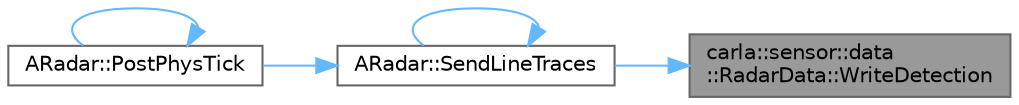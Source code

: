 digraph "carla::sensor::data::RadarData::WriteDetection"
{
 // INTERACTIVE_SVG=YES
 // LATEX_PDF_SIZE
  bgcolor="transparent";
  edge [fontname=Helvetica,fontsize=10,labelfontname=Helvetica,labelfontsize=10];
  node [fontname=Helvetica,fontsize=10,shape=box,height=0.2,width=0.4];
  rankdir="RL";
  Node1 [id="Node000001",label="carla::sensor::data\l::RadarData::WriteDetection",height=0.2,width=0.4,color="gray40", fillcolor="grey60", style="filled", fontcolor="black",tooltip="Adds a new detection."];
  Node1 -> Node2 [id="edge1_Node000001_Node000002",dir="back",color="steelblue1",style="solid",tooltip=" "];
  Node2 [id="Node000002",label="ARadar::SendLineTraces",height=0.2,width=0.4,color="grey40", fillcolor="white", style="filled",URL="$d9/d27/classARadar.html#a63bf9a00a351065e212a7cd5d3dfd9cf",tooltip=" "];
  Node2 -> Node3 [id="edge2_Node000002_Node000003",dir="back",color="steelblue1",style="solid",tooltip=" "];
  Node3 [id="Node000003",label="ARadar::PostPhysTick",height=0.2,width=0.4,color="grey40", fillcolor="white", style="filled",URL="$d9/d27/classARadar.html#a74d20d2ceebe97b11e8fc12aa8d20d0b",tooltip=" "];
  Node3 -> Node3 [id="edge3_Node000003_Node000003",dir="back",color="steelblue1",style="solid",tooltip=" "];
  Node2 -> Node2 [id="edge4_Node000002_Node000002",dir="back",color="steelblue1",style="solid",tooltip=" "];
}
